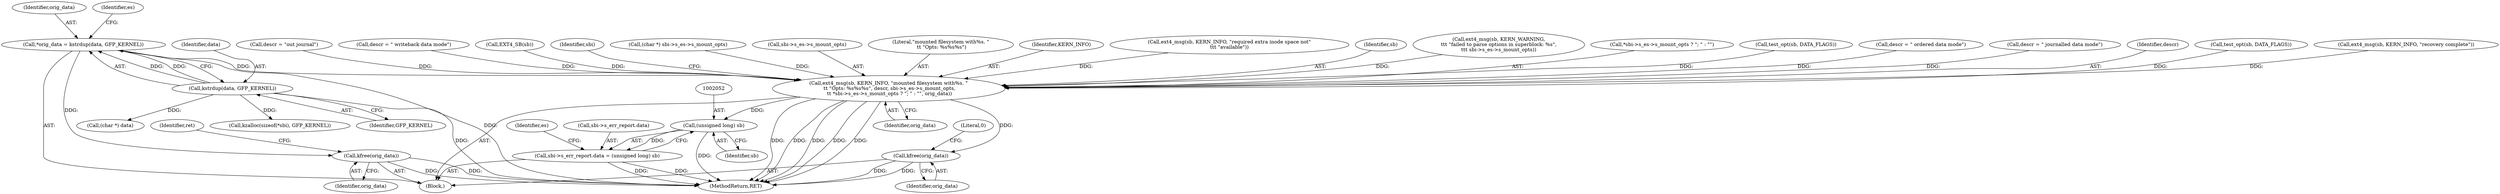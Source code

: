 digraph "1_linux_0449641130f5652b344ef6fa39fa019d7e94660a@API" {
"1000126" [label="(Call,*orig_data = kstrdup(data, GFP_KERNEL))"];
"1000128" [label="(Call,kstrdup(data, GFP_KERNEL))"];
"1002013" [label="(Call,ext4_msg(sb, KERN_INFO, \"mounted filesystem with%s. \"\n \t\t \"Opts: %s%s%s\", descr, sbi->s_es->s_mount_opts,\n \t\t *sbi->s_es->s_mount_opts ? \"; \" : \"\", orig_data))"];
"1002051" [label="(Call,(unsigned long) sb)"];
"1002045" [label="(Call,sbi->s_err_report.data = (unsigned long) sb)"];
"1002068" [label="(Call,kfree(orig_data))"];
"1002218" [label="(Call,kfree(orig_data))"];
"1002221" [label="(Identifier,ret)"];
"1002218" [label="(Call,kfree(orig_data))"];
"1002071" [label="(Literal,0)"];
"1000129" [label="(Identifier,data)"];
"1000128" [label="(Call,kstrdup(data, GFP_KERNEL))"];
"1000559" [label="(Call,(char *) data)"];
"1000532" [label="(Call,(char *) sbi->s_es->s_mount_opts)"];
"1002018" [label="(Call,sbi->s_es->s_mount_opts)"];
"1000127" [label="(Identifier,orig_data)"];
"1002016" [label="(Literal,\"mounted filesystem with%s. \"\n \t\t \"Opts: %s%s%s\")"];
"1002069" [label="(Identifier,orig_data)"];
"1000130" [label="(Identifier,GFP_KERNEL)"];
"1000176" [label="(Call,kzalloc(sizeof(*sbi), GFP_KERNEL))"];
"1002053" [label="(Identifier,sb)"];
"1002013" [label="(Call,ext4_msg(sb, KERN_INFO, \"mounted filesystem with%s. \"\n \t\t \"Opts: %s%s%s\", descr, sbi->s_es->s_mount_opts,\n \t\t *sbi->s_es->s_mount_opts ? \"; \" : \"\", orig_data))"];
"1002045" [label="(Call,sbi->s_err_report.data = (unsigned long) sb)"];
"1002051" [label="(Call,(unsigned long) sb)"];
"1002015" [label="(Identifier,KERN_INFO)"];
"1001829" [label="(Call,ext4_msg(sb, KERN_INFO, \"required extra inode space not\"\n\t\t\t \"available\"))"];
"1002014" [label="(Identifier,sb)"];
"1000134" [label="(Identifier,es)"];
"1000547" [label="(Call,ext4_msg(sb, KERN_WARNING,\n\t\t\t \"failed to parse options in superblock: %s\",\n\t\t\t sbi->s_es->s_mount_opts))"];
"1002023" [label="(Call,*sbi->s_es->s_mount_opts ? \"; \" : \"\")"];
"1001988" [label="(Call,test_opt(sb, DATA_FLAGS))"];
"1002002" [label="(Call,descr = \" ordered data mode\")"];
"1001992" [label="(Call,descr = \" journalled data mode\")"];
"1002219" [label="(Identifier,orig_data)"];
"1002017" [label="(Identifier,descr)"];
"1002032" [label="(Identifier,orig_data)"];
"1001998" [label="(Call,test_opt(sb, DATA_FLAGS))"];
"1000126" [label="(Call,*orig_data = kstrdup(data, GFP_KERNEL))"];
"1001973" [label="(Call,ext4_msg(sb, KERN_INFO, \"recovery complete\"))"];
"1002056" [label="(Identifier,es)"];
"1002010" [label="(Call,descr = \"out journal\")"];
"1002006" [label="(Call,descr = \" writeback data mode\")"];
"1002068" [label="(Call,kfree(orig_data))"];
"1001982" [label="(Call,EXT4_SB(sb))"];
"1002222" [label="(MethodReturn,RET)"];
"1000124" [label="(Block,)"];
"1002036" [label="(Identifier,sbi)"];
"1002046" [label="(Call,sbi->s_err_report.data)"];
"1000126" -> "1000124"  [label="AST: "];
"1000126" -> "1000128"  [label="CFG: "];
"1000127" -> "1000126"  [label="AST: "];
"1000128" -> "1000126"  [label="AST: "];
"1000134" -> "1000126"  [label="CFG: "];
"1000126" -> "1002222"  [label="DDG: "];
"1000128" -> "1000126"  [label="DDG: "];
"1000128" -> "1000126"  [label="DDG: "];
"1000126" -> "1002013"  [label="DDG: "];
"1000126" -> "1002218"  [label="DDG: "];
"1000128" -> "1000130"  [label="CFG: "];
"1000129" -> "1000128"  [label="AST: "];
"1000130" -> "1000128"  [label="AST: "];
"1000128" -> "1002222"  [label="DDG: "];
"1000128" -> "1000176"  [label="DDG: "];
"1000128" -> "1000559"  [label="DDG: "];
"1002013" -> "1000124"  [label="AST: "];
"1002013" -> "1002032"  [label="CFG: "];
"1002014" -> "1002013"  [label="AST: "];
"1002015" -> "1002013"  [label="AST: "];
"1002016" -> "1002013"  [label="AST: "];
"1002017" -> "1002013"  [label="AST: "];
"1002018" -> "1002013"  [label="AST: "];
"1002023" -> "1002013"  [label="AST: "];
"1002032" -> "1002013"  [label="AST: "];
"1002036" -> "1002013"  [label="CFG: "];
"1002013" -> "1002222"  [label="DDG: "];
"1002013" -> "1002222"  [label="DDG: "];
"1002013" -> "1002222"  [label="DDG: "];
"1002013" -> "1002222"  [label="DDG: "];
"1002013" -> "1002222"  [label="DDG: "];
"1001982" -> "1002013"  [label="DDG: "];
"1001988" -> "1002013"  [label="DDG: "];
"1001998" -> "1002013"  [label="DDG: "];
"1001829" -> "1002013"  [label="DDG: "];
"1001973" -> "1002013"  [label="DDG: "];
"1001992" -> "1002013"  [label="DDG: "];
"1002006" -> "1002013"  [label="DDG: "];
"1002002" -> "1002013"  [label="DDG: "];
"1002010" -> "1002013"  [label="DDG: "];
"1000547" -> "1002013"  [label="DDG: "];
"1000532" -> "1002013"  [label="DDG: "];
"1002013" -> "1002051"  [label="DDG: "];
"1002013" -> "1002068"  [label="DDG: "];
"1002051" -> "1002045"  [label="AST: "];
"1002051" -> "1002053"  [label="CFG: "];
"1002052" -> "1002051"  [label="AST: "];
"1002053" -> "1002051"  [label="AST: "];
"1002045" -> "1002051"  [label="CFG: "];
"1002051" -> "1002222"  [label="DDG: "];
"1002051" -> "1002045"  [label="DDG: "];
"1002045" -> "1000124"  [label="AST: "];
"1002046" -> "1002045"  [label="AST: "];
"1002056" -> "1002045"  [label="CFG: "];
"1002045" -> "1002222"  [label="DDG: "];
"1002045" -> "1002222"  [label="DDG: "];
"1002068" -> "1000124"  [label="AST: "];
"1002068" -> "1002069"  [label="CFG: "];
"1002069" -> "1002068"  [label="AST: "];
"1002071" -> "1002068"  [label="CFG: "];
"1002068" -> "1002222"  [label="DDG: "];
"1002068" -> "1002222"  [label="DDG: "];
"1002218" -> "1000124"  [label="AST: "];
"1002218" -> "1002219"  [label="CFG: "];
"1002219" -> "1002218"  [label="AST: "];
"1002221" -> "1002218"  [label="CFG: "];
"1002218" -> "1002222"  [label="DDG: "];
"1002218" -> "1002222"  [label="DDG: "];
}
